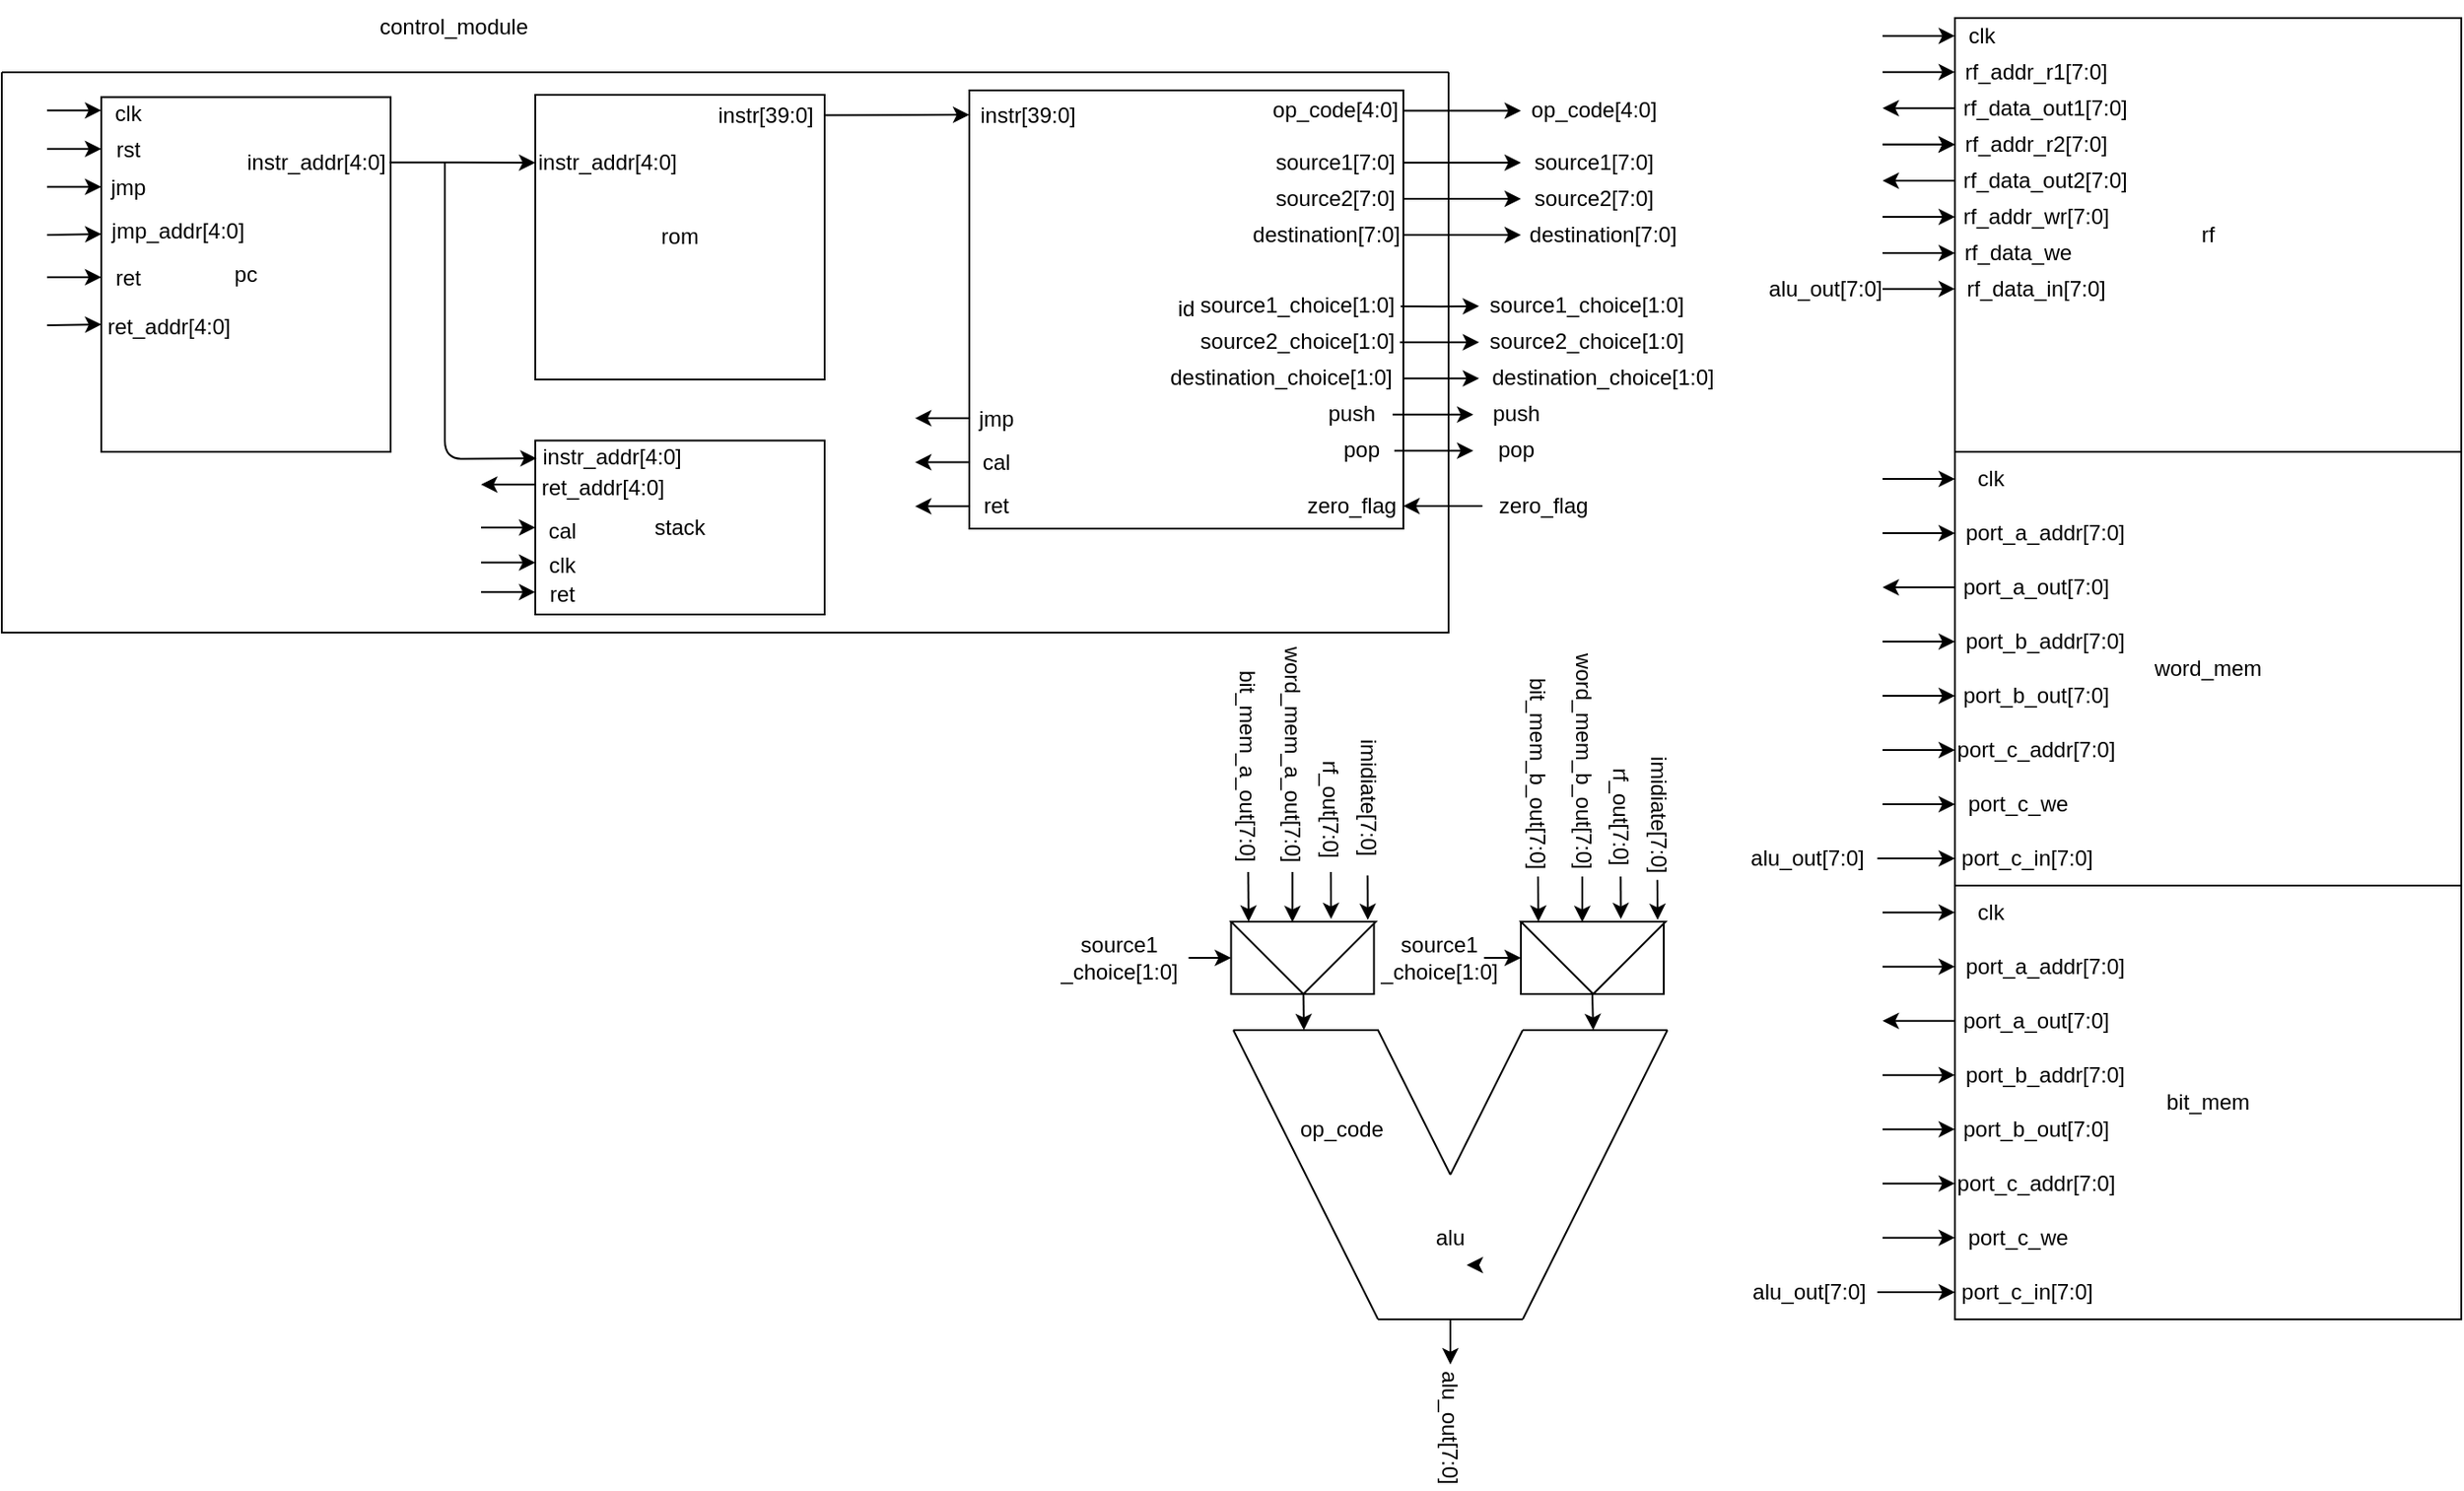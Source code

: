 <mxfile version="22.1.2" type="device">
  <diagram name="Strona-1" id="wDi4MFOJUFTcKQ-CZE2t">
    <mxGraphModel dx="2790" dy="1372" grid="1" gridSize="10" guides="1" tooltips="1" connect="1" arrows="1" fold="1" page="1" pageScale="1" pageWidth="827" pageHeight="1169" math="0" shadow="0">
      <root>
        <mxCell id="0" />
        <mxCell id="1" parent="0" />
        <mxCell id="2ktf5uOTlmVKt9XivkzN-63" value="" style="group" parent="1" vertex="1" connectable="0">
          <mxGeometry x="961" y="600" width="240" height="160" as="geometry" />
        </mxCell>
        <mxCell id="2ktf5uOTlmVKt9XivkzN-55" value="" style="endArrow=none;html=1;rounded=0;" parent="2ktf5uOTlmVKt9XivkzN-63" edge="1">
          <mxGeometry width="50" height="50" relative="1" as="geometry">
            <mxPoint x="80" y="160" as="sourcePoint" />
            <mxPoint as="targetPoint" />
          </mxGeometry>
        </mxCell>
        <mxCell id="2ktf5uOTlmVKt9XivkzN-56" value="" style="endArrow=none;html=1;rounded=0;" parent="2ktf5uOTlmVKt9XivkzN-63" edge="1">
          <mxGeometry width="50" height="50" relative="1" as="geometry">
            <mxPoint x="160" y="160" as="sourcePoint" />
            <mxPoint x="240" as="targetPoint" />
          </mxGeometry>
        </mxCell>
        <mxCell id="2ktf5uOTlmVKt9XivkzN-57" value="" style="endArrow=none;html=1;rounded=0;" parent="2ktf5uOTlmVKt9XivkzN-63" edge="1">
          <mxGeometry width="50" height="50" relative="1" as="geometry">
            <mxPoint as="sourcePoint" />
            <mxPoint x="120" y="80" as="targetPoint" />
            <Array as="points">
              <mxPoint x="20" />
              <mxPoint x="80" />
            </Array>
          </mxGeometry>
        </mxCell>
        <mxCell id="2ktf5uOTlmVKt9XivkzN-59" value="" style="endArrow=none;html=1;rounded=0;" parent="2ktf5uOTlmVKt9XivkzN-63" edge="1">
          <mxGeometry width="50" height="50" relative="1" as="geometry">
            <mxPoint x="120" y="80" as="sourcePoint" />
            <mxPoint x="160" as="targetPoint" />
          </mxGeometry>
        </mxCell>
        <mxCell id="2ktf5uOTlmVKt9XivkzN-60" value="" style="endArrow=none;html=1;rounded=0;" parent="2ktf5uOTlmVKt9XivkzN-63" edge="1">
          <mxGeometry width="50" height="50" relative="1" as="geometry">
            <mxPoint x="160" as="sourcePoint" />
            <mxPoint x="240" as="targetPoint" />
          </mxGeometry>
        </mxCell>
        <mxCell id="2ktf5uOTlmVKt9XivkzN-61" value="" style="endArrow=none;html=1;rounded=0;" parent="2ktf5uOTlmVKt9XivkzN-63" edge="1">
          <mxGeometry width="50" height="50" relative="1" as="geometry">
            <mxPoint x="80" y="160" as="sourcePoint" />
            <mxPoint x="160" y="160" as="targetPoint" />
          </mxGeometry>
        </mxCell>
        <mxCell id="2ktf5uOTlmVKt9XivkzN-62" value="alu" style="text;html=1;strokeColor=none;fillColor=none;align=center;verticalAlign=middle;whiteSpace=wrap;rounded=0;" parent="2ktf5uOTlmVKt9XivkzN-63" vertex="1">
          <mxGeometry x="90" y="100" width="60" height="30" as="geometry" />
        </mxCell>
        <mxCell id="2ktf5uOTlmVKt9XivkzN-65" value="op_code" style="text;html=1;strokeColor=none;fillColor=none;align=center;verticalAlign=middle;whiteSpace=wrap;rounded=0;" parent="2ktf5uOTlmVKt9XivkzN-63" vertex="1">
          <mxGeometry x="30" y="40" width="60" height="30" as="geometry" />
        </mxCell>
        <mxCell id="NYfhTpVZNc0cuzm_zA5v-419" style="edgeStyle=orthogonalEdgeStyle;rounded=0;orthogonalLoop=1;jettySize=auto;html=1;exitX=0.75;exitY=1;exitDx=0;exitDy=0;entryX=0.65;entryY=0.994;entryDx=0;entryDy=0;entryPerimeter=0;" edge="1" parent="2ktf5uOTlmVKt9XivkzN-63" source="2ktf5uOTlmVKt9XivkzN-62" target="2ktf5uOTlmVKt9XivkzN-62">
          <mxGeometry relative="1" as="geometry" />
        </mxCell>
        <mxCell id="5" value="" style="group" parent="1" vertex="1" connectable="0">
          <mxGeometry x="959.75" y="540" width="80" height="40" as="geometry" />
        </mxCell>
        <mxCell id="3" value="" style="rounded=0;whiteSpace=wrap;html=1;" parent="5" vertex="1">
          <mxGeometry width="79" height="40" as="geometry" />
        </mxCell>
        <mxCell id="4" value="" style="triangle;whiteSpace=wrap;html=1;direction=south;" parent="5" vertex="1">
          <mxGeometry width="80" height="40" as="geometry" />
        </mxCell>
        <mxCell id="10" value="" style="endArrow=classic;html=1;exitX=1;exitY=0.5;exitDx=0;exitDy=0;" parent="1" source="4" edge="1">
          <mxGeometry width="50" height="50" relative="1" as="geometry">
            <mxPoint x="1089.75" y="597.5" as="sourcePoint" />
            <mxPoint x="1000" y="600" as="targetPoint" />
          </mxGeometry>
        </mxCell>
        <mxCell id="24" value="" style="group;movable=1;resizable=1;rotatable=1;deletable=1;editable=1;connectable=1;" parent="1" vertex="1" connectable="0">
          <mxGeometry x="1360" y="280" width="280" height="240" as="geometry" />
        </mxCell>
        <mxCell id="13" value="word_mem" style="rounded=0;whiteSpace=wrap;html=1;movable=1;resizable=1;rotatable=1;deletable=1;editable=1;connectable=1;" parent="24" vertex="1">
          <mxGeometry width="280" height="240" as="geometry" />
        </mxCell>
        <mxCell id="14" value="clk" style="text;html=1;strokeColor=none;fillColor=none;align=center;verticalAlign=middle;whiteSpace=wrap;rounded=0;movable=1;resizable=1;rotatable=1;deletable=1;editable=1;connectable=1;" parent="24" vertex="1">
          <mxGeometry width="40" height="30" as="geometry" />
        </mxCell>
        <mxCell id="15" value="port_a_addr[7:0]" style="text;html=1;strokeColor=none;fillColor=none;align=center;verticalAlign=middle;whiteSpace=wrap;rounded=0;movable=1;resizable=1;rotatable=1;deletable=1;editable=1;connectable=1;" parent="24" vertex="1">
          <mxGeometry y="30" width="100" height="30" as="geometry" />
        </mxCell>
        <mxCell id="16" value="port_a_out[7:0]" style="text;html=1;strokeColor=none;fillColor=none;align=center;verticalAlign=middle;whiteSpace=wrap;rounded=0;movable=1;resizable=1;rotatable=1;deletable=1;editable=1;connectable=1;" parent="24" vertex="1">
          <mxGeometry y="60" width="90" height="30" as="geometry" />
        </mxCell>
        <mxCell id="17" value="port_b_addr[7:0]" style="text;html=1;strokeColor=none;fillColor=none;align=center;verticalAlign=middle;whiteSpace=wrap;rounded=0;movable=1;resizable=1;rotatable=1;deletable=1;editable=1;connectable=1;" parent="24" vertex="1">
          <mxGeometry y="90" width="100" height="30" as="geometry" />
        </mxCell>
        <mxCell id="18" value="port_b_out[7:0]" style="text;html=1;strokeColor=none;fillColor=none;align=center;verticalAlign=middle;whiteSpace=wrap;rounded=0;movable=1;resizable=1;rotatable=1;deletable=1;editable=1;connectable=1;" parent="24" vertex="1">
          <mxGeometry y="120" width="90" height="30" as="geometry" />
        </mxCell>
        <mxCell id="21" value="port_c_addr[7:0]" style="text;html=1;strokeColor=none;fillColor=none;align=center;verticalAlign=middle;whiteSpace=wrap;rounded=0;movable=1;resizable=1;rotatable=1;deletable=1;editable=1;connectable=1;" parent="24" vertex="1">
          <mxGeometry y="150" width="90" height="30" as="geometry" />
        </mxCell>
        <mxCell id="22" value="port_c_we" style="text;html=1;strokeColor=none;fillColor=none;align=center;verticalAlign=middle;whiteSpace=wrap;rounded=0;movable=1;resizable=1;rotatable=1;deletable=1;editable=1;connectable=1;" parent="24" vertex="1">
          <mxGeometry y="180" width="70" height="30" as="geometry" />
        </mxCell>
        <mxCell id="23" value="port_c_in[7:0]" style="text;html=1;strokeColor=none;fillColor=none;align=center;verticalAlign=middle;whiteSpace=wrap;rounded=0;movable=1;resizable=1;rotatable=1;deletable=1;editable=1;connectable=1;" parent="24" vertex="1">
          <mxGeometry y="210" width="80" height="30" as="geometry" />
        </mxCell>
        <mxCell id="291" style="edgeStyle=none;html=1;entryX=0;entryY=0.5;entryDx=0;entryDy=0;exitX=0;exitY=0.5;exitDx=0;exitDy=0;" parent="24" source="16" edge="1">
          <mxGeometry relative="1" as="geometry">
            <mxPoint x="-7.13" y="78.75" as="sourcePoint" />
            <mxPoint x="-40" y="75" as="targetPoint" />
          </mxGeometry>
        </mxCell>
        <mxCell id="26" value="" style="group;movable=1;resizable=1;rotatable=1;deletable=1;editable=1;connectable=1;" parent="1" vertex="1" connectable="0">
          <mxGeometry x="1360" y="520" width="280" height="240" as="geometry" />
        </mxCell>
        <mxCell id="27" value="bit_mem" style="rounded=0;whiteSpace=wrap;html=1;movable=1;resizable=1;rotatable=1;deletable=1;editable=1;connectable=1;" parent="26" vertex="1">
          <mxGeometry width="280" height="240" as="geometry" />
        </mxCell>
        <mxCell id="NYfhTpVZNc0cuzm_zA5v-528" value="clk" style="text;html=1;strokeColor=none;fillColor=none;align=center;verticalAlign=middle;whiteSpace=wrap;rounded=0;movable=1;resizable=1;rotatable=1;deletable=1;editable=1;connectable=1;" vertex="1" parent="26">
          <mxGeometry width="40" height="30" as="geometry" />
        </mxCell>
        <mxCell id="NYfhTpVZNc0cuzm_zA5v-529" value="port_a_addr[7:0]" style="text;html=1;strokeColor=none;fillColor=none;align=center;verticalAlign=middle;whiteSpace=wrap;rounded=0;movable=1;resizable=1;rotatable=1;deletable=1;editable=1;connectable=1;" vertex="1" parent="26">
          <mxGeometry y="30" width="100" height="30" as="geometry" />
        </mxCell>
        <mxCell id="NYfhTpVZNc0cuzm_zA5v-530" value="port_a_out[7:0]" style="text;html=1;strokeColor=none;fillColor=none;align=center;verticalAlign=middle;whiteSpace=wrap;rounded=0;movable=1;resizable=1;rotatable=1;deletable=1;editable=1;connectable=1;" vertex="1" parent="26">
          <mxGeometry y="60" width="90" height="30" as="geometry" />
        </mxCell>
        <mxCell id="NYfhTpVZNc0cuzm_zA5v-531" value="port_b_addr[7:0]" style="text;html=1;strokeColor=none;fillColor=none;align=center;verticalAlign=middle;whiteSpace=wrap;rounded=0;movable=1;resizable=1;rotatable=1;deletable=1;editable=1;connectable=1;" vertex="1" parent="26">
          <mxGeometry y="90" width="100" height="30" as="geometry" />
        </mxCell>
        <mxCell id="NYfhTpVZNc0cuzm_zA5v-532" value="port_b_out[7:0]" style="text;html=1;strokeColor=none;fillColor=none;align=center;verticalAlign=middle;whiteSpace=wrap;rounded=0;movable=1;resizable=1;rotatable=1;deletable=1;editable=1;connectable=1;" vertex="1" parent="26">
          <mxGeometry y="120" width="90" height="30" as="geometry" />
        </mxCell>
        <mxCell id="NYfhTpVZNc0cuzm_zA5v-533" value="port_c_addr[7:0]" style="text;html=1;strokeColor=none;fillColor=none;align=center;verticalAlign=middle;whiteSpace=wrap;rounded=0;movable=1;resizable=1;rotatable=1;deletable=1;editable=1;connectable=1;" vertex="1" parent="26">
          <mxGeometry y="150" width="90" height="30" as="geometry" />
        </mxCell>
        <mxCell id="NYfhTpVZNc0cuzm_zA5v-534" value="port_c_we" style="text;html=1;strokeColor=none;fillColor=none;align=center;verticalAlign=middle;whiteSpace=wrap;rounded=0;movable=1;resizable=1;rotatable=1;deletable=1;editable=1;connectable=1;" vertex="1" parent="26">
          <mxGeometry y="180" width="70" height="30" as="geometry" />
        </mxCell>
        <mxCell id="NYfhTpVZNc0cuzm_zA5v-535" value="port_c_in[7:0]" style="text;html=1;strokeColor=none;fillColor=none;align=center;verticalAlign=middle;whiteSpace=wrap;rounded=0;movable=1;resizable=1;rotatable=1;deletable=1;editable=1;connectable=1;" vertex="1" parent="26">
          <mxGeometry y="210" width="80" height="30" as="geometry" />
        </mxCell>
        <mxCell id="45" style="edgeStyle=none;html=1;entryX=0;entryY=0.879;entryDx=0;entryDy=0;entryPerimeter=0;" parent="1" source="37" target="4" edge="1">
          <mxGeometry relative="1" as="geometry" />
        </mxCell>
        <mxCell id="37" value="bit_mem_a_out[7:0]" style="text;html=1;strokeColor=none;fillColor=none;align=center;verticalAlign=middle;whiteSpace=wrap;rounded=0;rotation=90;" parent="1" vertex="1">
          <mxGeometry x="910" y="438.75" width="117.5" height="30" as="geometry" />
        </mxCell>
        <mxCell id="46" style="edgeStyle=none;html=1;entryX=0.006;entryY=0.576;entryDx=0;entryDy=0;entryPerimeter=0;" parent="1" source="38" target="4" edge="1">
          <mxGeometry relative="1" as="geometry" />
        </mxCell>
        <mxCell id="38" value="word_mem_a_out[7:0]" style="text;html=1;strokeColor=none;fillColor=none;align=center;verticalAlign=middle;whiteSpace=wrap;rounded=0;rotation=90;" parent="1" vertex="1">
          <mxGeometry x="929.07" y="432.81" width="129.38" height="30" as="geometry" />
        </mxCell>
        <mxCell id="47" style="edgeStyle=none;html=1;entryX=-0.036;entryY=0.309;entryDx=0;entryDy=0;entryPerimeter=0;" parent="1" source="39" target="4" edge="1">
          <mxGeometry relative="1" as="geometry" />
        </mxCell>
        <mxCell id="39" value="rf_out[7:0]" style="text;html=1;strokeColor=none;fillColor=none;align=center;verticalAlign=middle;whiteSpace=wrap;rounded=0;rotation=90;" parent="1" vertex="1">
          <mxGeometry x="979.88" y="462.63" width="69.75" height="30" as="geometry" />
        </mxCell>
        <mxCell id="48" style="edgeStyle=none;html=1;entryX=-0.024;entryY=0.055;entryDx=0;entryDy=0;entryPerimeter=0;" parent="1" source="40" target="4" edge="1">
          <mxGeometry relative="1" as="geometry" />
        </mxCell>
        <mxCell id="40" value="imidiate[7:0]" style="text;html=1;strokeColor=none;fillColor=none;align=center;verticalAlign=middle;whiteSpace=wrap;rounded=0;rotation=90;" parent="1" vertex="1">
          <mxGeometry x="992.04" y="456.39" width="85.95" height="30" as="geometry" />
        </mxCell>
        <mxCell id="101" value="rf" style="rounded=0;whiteSpace=wrap;html=1;" parent="1" vertex="1">
          <mxGeometry x="1360" y="40" width="280" height="240" as="geometry" />
        </mxCell>
        <mxCell id="102" value="clk" style="text;html=1;strokeColor=none;fillColor=none;align=center;verticalAlign=middle;whiteSpace=wrap;rounded=0;" parent="1" vertex="1">
          <mxGeometry x="1360" y="40" width="30" height="20" as="geometry" />
        </mxCell>
        <mxCell id="103" value="rf_addr_r1[7:0]" style="text;html=1;strokeColor=none;fillColor=none;align=center;verticalAlign=middle;whiteSpace=wrap;rounded=0;" parent="1" vertex="1">
          <mxGeometry x="1360" y="60" width="90" height="20" as="geometry" />
        </mxCell>
        <mxCell id="104" value="&lt;p&gt;rf_data_in[7:0]&lt;/p&gt;" style="text;html=1;strokeColor=none;fillColor=none;align=center;verticalAlign=middle;whiteSpace=wrap;rounded=0;" parent="1" vertex="1">
          <mxGeometry x="1360" y="180" width="90" height="20" as="geometry" />
        </mxCell>
        <mxCell id="107" value="rf_data_we" style="text;html=1;strokeColor=none;fillColor=none;align=center;verticalAlign=middle;whiteSpace=wrap;rounded=0;" parent="1" vertex="1">
          <mxGeometry x="1360" y="160" width="70" height="20" as="geometry" />
        </mxCell>
        <mxCell id="125" style="edgeStyle=none;html=1;" parent="1" target="117" edge="1">
          <mxGeometry relative="1" as="geometry">
            <mxPoint x="1081" y="760" as="sourcePoint" />
          </mxGeometry>
        </mxCell>
        <mxCell id="117" value="alu_out[7:0]" style="text;html=1;strokeColor=none;fillColor=none;align=center;verticalAlign=middle;whiteSpace=wrap;rounded=0;rotation=90;" parent="1" vertex="1">
          <mxGeometry x="1046.5" y="804.5" width="69" height="30" as="geometry" />
        </mxCell>
        <mxCell id="122" style="edgeStyle=none;html=1;entryX=0;entryY=0.5;entryDx=0;entryDy=0;" parent="1" target="23" edge="1">
          <mxGeometry relative="1" as="geometry">
            <mxPoint x="1317.13" y="505" as="sourcePoint" />
          </mxGeometry>
        </mxCell>
        <mxCell id="124" style="edgeStyle=none;html=1;entryX=0;entryY=0.5;entryDx=0;entryDy=0;" parent="1" edge="1">
          <mxGeometry relative="1" as="geometry">
            <mxPoint x="1360" y="745" as="targetPoint" />
            <mxPoint x="1317.13" y="745" as="sourcePoint" />
          </mxGeometry>
        </mxCell>
        <mxCell id="64" value="" style="endArrow=classic;html=1;exitX=0.5;exitY=1;exitDx=0;exitDy=0;" parent="1" source="62" edge="1">
          <mxGeometry width="50" height="50" relative="1" as="geometry">
            <mxPoint x="1250" y="600" as="sourcePoint" />
            <mxPoint x="1160" y="600" as="targetPoint" />
          </mxGeometry>
        </mxCell>
        <mxCell id="126" value="" style="group" parent="1" vertex="1" connectable="0">
          <mxGeometry x="1114" y="400" width="117.96" height="180" as="geometry" />
        </mxCell>
        <mxCell id="62" value="" style="rounded=0;whiteSpace=wrap;html=1;" parent="126" vertex="1">
          <mxGeometry x="6" y="140" width="79" height="40" as="geometry" />
        </mxCell>
        <mxCell id="63" value="" style="triangle;whiteSpace=wrap;html=1;direction=south;" parent="126" vertex="1">
          <mxGeometry x="6" y="140" width="80" height="40" as="geometry" />
        </mxCell>
        <mxCell id="65" style="edgeStyle=none;html=1;entryX=0;entryY=0.879;entryDx=0;entryDy=0;entryPerimeter=0;" parent="126" source="66" target="63" edge="1">
          <mxGeometry relative="1" as="geometry" />
        </mxCell>
        <mxCell id="66" value="bit_mem_b_out[7:0]" style="text;html=1;strokeColor=none;fillColor=none;align=center;verticalAlign=middle;whiteSpace=wrap;rounded=0;rotation=90;" parent="126" vertex="1">
          <mxGeometry x="-41.87" y="43.13" width="113.75" height="30" as="geometry" />
        </mxCell>
        <mxCell id="67" style="edgeStyle=none;html=1;entryX=0.006;entryY=0.576;entryDx=0;entryDy=0;entryPerimeter=0;" parent="126" source="68" target="63" edge="1">
          <mxGeometry relative="1" as="geometry" />
        </mxCell>
        <mxCell id="68" value="word_mem_b_out[7:0]" style="text;html=1;strokeColor=none;fillColor=none;align=center;verticalAlign=middle;whiteSpace=wrap;rounded=0;rotation=90;" parent="126" vertex="1">
          <mxGeometry x="-23.75" y="36.25" width="127.5" height="30" as="geometry" />
        </mxCell>
        <mxCell id="69" style="edgeStyle=none;html=1;entryX=-0.036;entryY=0.309;entryDx=0;entryDy=0;entryPerimeter=0;" parent="126" source="70" target="63" edge="1">
          <mxGeometry relative="1" as="geometry" />
        </mxCell>
        <mxCell id="70" value="rf_out[7:0]" style="text;html=1;strokeColor=none;fillColor=none;align=center;verticalAlign=middle;whiteSpace=wrap;rounded=0;rotation=90;" parent="126" vertex="1">
          <mxGeometry x="28" y="67" width="66" height="30" as="geometry" />
        </mxCell>
        <mxCell id="71" style="edgeStyle=none;html=1;entryX=-0.024;entryY=0.055;entryDx=0;entryDy=0;entryPerimeter=0;" parent="126" target="63" edge="1">
          <mxGeometry relative="1" as="geometry">
            <mxPoint x="81.444" y="116.875" as="sourcePoint" />
          </mxGeometry>
        </mxCell>
        <mxCell id="72" value="imidiate[7:0]" style="text;html=1;strokeColor=none;fillColor=none;align=center;verticalAlign=middle;whiteSpace=wrap;rounded=0;rotation=90;" parent="126" vertex="1">
          <mxGeometry x="46.32" y="66.05" width="71.64" height="30" as="geometry" />
        </mxCell>
        <mxCell id="155" value="" style="edgeStyle=none;html=1;entryX=0;entryY=0.5;entryDx=0;entryDy=0;" parent="1" source="152" target="3" edge="1">
          <mxGeometry relative="1" as="geometry" />
        </mxCell>
        <mxCell id="152" value="source1&lt;br&gt;_choice[1:0]" style="text;html=1;strokeColor=none;fillColor=none;align=center;verticalAlign=middle;whiteSpace=wrap;rounded=0;" parent="1" vertex="1">
          <mxGeometry x="860" y="545" width="76.25" height="30" as="geometry" />
        </mxCell>
        <mxCell id="157" value="" style="edgeStyle=none;html=1;" parent="1" source="156" edge="1">
          <mxGeometry relative="1" as="geometry">
            <mxPoint x="1120" y="560" as="targetPoint" />
          </mxGeometry>
        </mxCell>
        <mxCell id="156" value="source1&lt;br&gt;_choice[1:0]" style="text;html=1;strokeColor=none;fillColor=none;align=center;verticalAlign=middle;whiteSpace=wrap;rounded=0;" parent="1" vertex="1">
          <mxGeometry x="1050" y="545" width="49.63" height="30" as="geometry" />
        </mxCell>
        <mxCell id="158" value="" style="swimlane;startSize=0;" parent="1" vertex="1">
          <mxGeometry x="280" y="70" width="800" height="310" as="geometry" />
        </mxCell>
        <mxCell id="184" value="pc" style="rounded=0;whiteSpace=wrap;html=1;" parent="158" vertex="1">
          <mxGeometry x="55" y="13.75" width="160" height="196.25" as="geometry" />
        </mxCell>
        <mxCell id="196" style="edgeStyle=none;html=1;exitX=0.996;exitY=0.184;exitDx=0;exitDy=0;exitPerimeter=0;entryX=0;entryY=0.5;entryDx=0;entryDy=0;" parent="158" source="184" edge="1">
          <mxGeometry relative="1" as="geometry">
            <mxPoint x="295" y="50.0" as="targetPoint" />
          </mxGeometry>
        </mxCell>
        <mxCell id="185" value="rom" style="rounded=0;whiteSpace=wrap;html=1;" parent="158" vertex="1">
          <mxGeometry x="295" y="12.5" width="160" height="157.5" as="geometry" />
        </mxCell>
        <mxCell id="186" value="id" style="rounded=0;whiteSpace=wrap;html=1;" parent="158" vertex="1">
          <mxGeometry x="535" y="10" width="240" height="242.5" as="geometry" />
        </mxCell>
        <mxCell id="191" value="stack" style="rounded=0;whiteSpace=wrap;html=1;" parent="158" vertex="1">
          <mxGeometry x="295" y="203.76" width="160" height="96.24" as="geometry" />
        </mxCell>
        <mxCell id="192" value="clk" style="text;html=1;strokeColor=none;fillColor=none;align=center;verticalAlign=middle;whiteSpace=wrap;rounded=0;" parent="158" vertex="1">
          <mxGeometry x="55" y="13.75" width="30" height="18.75" as="geometry" />
        </mxCell>
        <mxCell id="193" value="rst" style="text;html=1;strokeColor=none;fillColor=none;align=center;verticalAlign=middle;whiteSpace=wrap;rounded=0;" parent="158" vertex="1">
          <mxGeometry x="55" y="32.5" width="30" height="20" as="geometry" />
        </mxCell>
        <mxCell id="194" value="jmp" style="text;html=1;strokeColor=none;fillColor=none;align=center;verticalAlign=middle;whiteSpace=wrap;rounded=0;" parent="158" vertex="1">
          <mxGeometry x="55" y="52.5" width="30" height="22" as="geometry" />
        </mxCell>
        <mxCell id="195" value="jmp_addr[4:0]" style="text;html=1;strokeColor=none;fillColor=none;align=center;verticalAlign=middle;whiteSpace=wrap;rounded=0;" parent="158" vertex="1">
          <mxGeometry x="55" y="72.5" width="85" height="30" as="geometry" />
        </mxCell>
        <mxCell id="203" value="clk" style="text;html=1;strokeColor=none;fillColor=none;align=center;verticalAlign=middle;whiteSpace=wrap;rounded=0;" parent="158" vertex="1">
          <mxGeometry x="295" y="263.76" width="30" height="18.75" as="geometry" />
        </mxCell>
        <mxCell id="212" style="edgeStyle=none;html=1;exitX=1;exitY=0.5;exitDx=0;exitDy=0;" parent="158" source="205" edge="1">
          <mxGeometry relative="1" as="geometry">
            <mxPoint x="465" y="23.5" as="sourcePoint" />
            <mxPoint x="535" y="23.5" as="targetPoint" />
          </mxGeometry>
        </mxCell>
        <mxCell id="205" value="instr[39:0]" style="text;html=1;strokeColor=none;fillColor=none;align=center;verticalAlign=middle;whiteSpace=wrap;rounded=0;" parent="158" vertex="1">
          <mxGeometry x="390" y="13.75" width="65" height="20" as="geometry" />
        </mxCell>
        <mxCell id="214" value="op_code[4:0]" style="text;html=1;strokeColor=none;fillColor=none;align=center;verticalAlign=middle;whiteSpace=wrap;rounded=0;" parent="158" vertex="1">
          <mxGeometry x="700" y="10" width="75" height="22.5" as="geometry" />
        </mxCell>
        <mxCell id="215" value="destination[7:0]" style="text;html=1;strokeColor=none;fillColor=none;align=center;verticalAlign=middle;whiteSpace=wrap;rounded=0;" parent="158" vertex="1">
          <mxGeometry x="690" y="80" width="85" height="20" as="geometry" />
        </mxCell>
        <mxCell id="216" value="source1[7:0]" style="text;html=1;strokeColor=none;fillColor=none;align=center;verticalAlign=middle;whiteSpace=wrap;rounded=0;" parent="158" vertex="1">
          <mxGeometry x="700" y="40" width="75" height="20" as="geometry" />
        </mxCell>
        <mxCell id="217" value="source2[7:0]" style="text;html=1;strokeColor=none;fillColor=none;align=center;verticalAlign=middle;whiteSpace=wrap;rounded=0;" parent="158" vertex="1">
          <mxGeometry x="700" y="60" width="75" height="20" as="geometry" />
        </mxCell>
        <mxCell id="227" value="jmp" style="text;html=1;strokeColor=none;fillColor=none;align=center;verticalAlign=middle;whiteSpace=wrap;rounded=0;" parent="158" vertex="1">
          <mxGeometry x="535" y="179.39" width="30" height="24.37" as="geometry" />
        </mxCell>
        <mxCell id="228" value="cal" style="text;html=1;strokeColor=none;fillColor=none;align=center;verticalAlign=middle;whiteSpace=wrap;rounded=0;" parent="158" vertex="1">
          <mxGeometry x="535" y="203.76" width="30" height="24.37" as="geometry" />
        </mxCell>
        <mxCell id="229" value="ret" style="text;html=1;strokeColor=none;fillColor=none;align=center;verticalAlign=middle;whiteSpace=wrap;rounded=0;" parent="158" vertex="1">
          <mxGeometry x="535" y="228.13" width="30" height="24.37" as="geometry" />
        </mxCell>
        <mxCell id="233" value="" style="endArrow=classic;html=1;exitX=1;exitY=0.5;exitDx=0;exitDy=0;" parent="158" edge="1">
          <mxGeometry width="50" height="50" relative="1" as="geometry">
            <mxPoint x="265" y="271.3" as="sourcePoint" />
            <mxPoint x="295" y="271.3" as="targetPoint" />
          </mxGeometry>
        </mxCell>
        <mxCell id="235" value="" style="endArrow=classic;html=1;exitX=1;exitY=0.5;exitDx=0;exitDy=0;" parent="158" edge="1">
          <mxGeometry width="50" height="50" relative="1" as="geometry">
            <mxPoint x="265" y="251.87" as="sourcePoint" />
            <mxPoint x="295" y="251.87" as="targetPoint" />
          </mxGeometry>
        </mxCell>
        <mxCell id="236" value="" style="endArrow=classic;html=1;exitX=1;exitY=0.5;exitDx=0;exitDy=0;" parent="158" edge="1">
          <mxGeometry width="50" height="50" relative="1" as="geometry">
            <mxPoint x="25" y="21.07" as="sourcePoint" />
            <mxPoint x="55" y="21.07" as="targetPoint" />
          </mxGeometry>
        </mxCell>
        <mxCell id="237" value="" style="endArrow=classic;html=1;exitX=1;exitY=0.5;exitDx=0;exitDy=0;" parent="158" edge="1">
          <mxGeometry width="50" height="50" relative="1" as="geometry">
            <mxPoint x="25.0" y="42.42" as="sourcePoint" />
            <mxPoint x="55.0" y="42.42" as="targetPoint" />
          </mxGeometry>
        </mxCell>
        <mxCell id="238" value="" style="endArrow=classic;html=1;exitX=1;exitY=0.5;exitDx=0;exitDy=0;" parent="158" edge="1">
          <mxGeometry width="50" height="50" relative="1" as="geometry">
            <mxPoint x="25.0" y="63.42" as="sourcePoint" />
            <mxPoint x="55" y="63.42" as="targetPoint" />
          </mxGeometry>
        </mxCell>
        <mxCell id="240" value="" style="endArrow=classic;html=1;exitX=1;exitY=0.5;exitDx=0;exitDy=0;" parent="158" edge="1">
          <mxGeometry width="50" height="50" relative="1" as="geometry">
            <mxPoint x="535" y="191.43" as="sourcePoint" />
            <mxPoint x="505" y="191.43" as="targetPoint" />
          </mxGeometry>
        </mxCell>
        <mxCell id="241" value="" style="endArrow=classic;html=1;exitX=1;exitY=0.5;exitDx=0;exitDy=0;" parent="158" edge="1">
          <mxGeometry width="50" height="50" relative="1" as="geometry">
            <mxPoint x="535" y="215.8" as="sourcePoint" />
            <mxPoint x="505" y="215.8" as="targetPoint" />
          </mxGeometry>
        </mxCell>
        <mxCell id="242" value="" style="endArrow=classic;html=1;exitX=1;exitY=0.5;exitDx=0;exitDy=0;" parent="158" edge="1">
          <mxGeometry width="50" height="50" relative="1" as="geometry">
            <mxPoint x="535" y="240.17" as="sourcePoint" />
            <mxPoint x="505" y="240.17" as="targetPoint" />
          </mxGeometry>
        </mxCell>
        <mxCell id="250" style="edgeStyle=none;html=1;entryX=0.001;entryY=0.567;entryDx=0;entryDy=0;entryPerimeter=0;" parent="158" target="195" edge="1">
          <mxGeometry relative="1" as="geometry">
            <mxPoint x="25" y="90" as="sourcePoint" />
          </mxGeometry>
        </mxCell>
        <mxCell id="257" value="instr_addr[4:0]" style="text;html=1;strokeColor=none;fillColor=none;align=center;verticalAlign=middle;whiteSpace=wrap;rounded=0;" parent="158" vertex="1">
          <mxGeometry x="295" y="203.76" width="85" height="17.5" as="geometry" />
        </mxCell>
        <mxCell id="258" value="ret_addr[4:0]" style="text;html=1;strokeColor=none;fillColor=none;align=center;verticalAlign=middle;whiteSpace=wrap;rounded=0;" parent="158" vertex="1">
          <mxGeometry x="295" y="221.26" width="75" height="17.5" as="geometry" />
        </mxCell>
        <mxCell id="260" value="" style="endArrow=classic;html=1;exitX=1;exitY=0.5;exitDx=0;exitDy=0;" parent="158" edge="1">
          <mxGeometry width="50" height="50" relative="1" as="geometry">
            <mxPoint x="295" y="228.13" as="sourcePoint" />
            <mxPoint x="265" y="228.13" as="targetPoint" />
          </mxGeometry>
        </mxCell>
        <mxCell id="262" value="" style="endArrow=classic;html=1;entryX=0.009;entryY=0.561;entryDx=0;entryDy=0;entryPerimeter=0;" parent="158" target="257" edge="1">
          <mxGeometry width="50" height="50" relative="1" as="geometry">
            <mxPoint x="245" y="50" as="sourcePoint" />
            <mxPoint x="295" y="141.08" as="targetPoint" />
            <Array as="points">
              <mxPoint x="245" y="141" />
              <mxPoint x="245" y="214" />
            </Array>
          </mxGeometry>
        </mxCell>
        <mxCell id="398" value="ret" style="text;html=1;strokeColor=none;fillColor=none;align=center;verticalAlign=middle;whiteSpace=wrap;rounded=0;" parent="158" vertex="1">
          <mxGeometry x="295" y="283.76" width="30" height="11.25" as="geometry" />
        </mxCell>
        <mxCell id="400" value="" style="endArrow=classic;html=1;exitX=1;exitY=0.5;exitDx=0;exitDy=0;" parent="158" edge="1">
          <mxGeometry width="50" height="50" relative="1" as="geometry">
            <mxPoint x="265" y="287.57" as="sourcePoint" />
            <mxPoint x="295" y="287.57" as="targetPoint" />
          </mxGeometry>
        </mxCell>
        <mxCell id="402" value="cal" style="text;html=1;strokeColor=none;fillColor=none;align=center;verticalAlign=middle;whiteSpace=wrap;rounded=0;" parent="158" vertex="1">
          <mxGeometry x="295" y="243.76" width="30" height="20" as="geometry" />
        </mxCell>
        <mxCell id="405" value="source1_choice[1:0]" style="text;html=1;strokeColor=none;fillColor=none;align=center;verticalAlign=middle;whiteSpace=wrap;rounded=0;" parent="158" vertex="1">
          <mxGeometry x="660" y="119.39" width="113.13" height="20" as="geometry" />
        </mxCell>
        <mxCell id="406" value="source2_choice[1:0]" style="text;html=1;strokeColor=none;fillColor=none;align=center;verticalAlign=middle;whiteSpace=wrap;rounded=0;" parent="158" vertex="1">
          <mxGeometry x="660" y="139.39" width="113.13" height="20" as="geometry" />
        </mxCell>
        <mxCell id="NYfhTpVZNc0cuzm_zA5v-410" value="ret" style="text;html=1;strokeColor=none;fillColor=none;align=center;verticalAlign=middle;whiteSpace=wrap;rounded=0;" vertex="1" parent="158">
          <mxGeometry x="55" y="102.5" width="30" height="22" as="geometry" />
        </mxCell>
        <mxCell id="NYfhTpVZNc0cuzm_zA5v-412" value="" style="endArrow=classic;html=1;exitX=1;exitY=0.5;exitDx=0;exitDy=0;" edge="1" parent="158">
          <mxGeometry width="50" height="50" relative="1" as="geometry">
            <mxPoint x="25.0" y="113.42" as="sourcePoint" />
            <mxPoint x="55" y="113.42" as="targetPoint" />
          </mxGeometry>
        </mxCell>
        <mxCell id="NYfhTpVZNc0cuzm_zA5v-413" style="edgeStyle=none;html=1;entryX=0.001;entryY=0.567;entryDx=0;entryDy=0;entryPerimeter=0;" edge="1" parent="158">
          <mxGeometry relative="1" as="geometry">
            <mxPoint x="25" y="140" as="sourcePoint" />
            <mxPoint x="55.06" y="139.51" as="targetPoint" />
          </mxGeometry>
        </mxCell>
        <mxCell id="NYfhTpVZNc0cuzm_zA5v-414" value="ret_addr[4:0]" style="text;html=1;strokeColor=none;fillColor=none;align=center;verticalAlign=middle;whiteSpace=wrap;rounded=0;" vertex="1" parent="158">
          <mxGeometry x="55" y="126.25" width="75" height="30" as="geometry" />
        </mxCell>
        <mxCell id="NYfhTpVZNc0cuzm_zA5v-416" value="destination_choice[1:0]" style="text;html=1;strokeColor=none;fillColor=none;align=center;verticalAlign=middle;whiteSpace=wrap;rounded=0;" vertex="1" parent="158">
          <mxGeometry x="640" y="159.39" width="135" height="20" as="geometry" />
        </mxCell>
        <mxCell id="NYfhTpVZNc0cuzm_zA5v-474" value="push" style="text;html=1;strokeColor=none;fillColor=none;align=center;verticalAlign=middle;whiteSpace=wrap;rounded=0;" vertex="1" parent="158">
          <mxGeometry x="724.07" y="179.39" width="45" height="20" as="geometry" />
        </mxCell>
        <mxCell id="NYfhTpVZNc0cuzm_zA5v-476" value="pop" style="text;html=1;strokeColor=none;fillColor=none;align=center;verticalAlign=middle;whiteSpace=wrap;rounded=0;" vertex="1" parent="158">
          <mxGeometry x="734.07" y="199.39" width="35.93" height="20" as="geometry" />
        </mxCell>
        <mxCell id="NYfhTpVZNc0cuzm_zA5v-498" value="instr_addr[4:0]" style="text;html=1;strokeColor=none;fillColor=none;align=center;verticalAlign=middle;whiteSpace=wrap;rounded=0;" vertex="1" parent="158">
          <mxGeometry x="134" y="40" width="80" height="20" as="geometry" />
        </mxCell>
        <mxCell id="NYfhTpVZNc0cuzm_zA5v-499" value="instr_addr[4:0]" style="text;html=1;strokeColor=none;fillColor=none;align=center;verticalAlign=middle;whiteSpace=wrap;rounded=0;" vertex="1" parent="158">
          <mxGeometry x="295" y="40" width="80" height="20" as="geometry" />
        </mxCell>
        <mxCell id="NYfhTpVZNc0cuzm_zA5v-500" value="instr[39:0]" style="text;html=1;strokeColor=none;fillColor=none;align=center;verticalAlign=middle;whiteSpace=wrap;rounded=0;" vertex="1" parent="158">
          <mxGeometry x="535" y="13.75" width="65" height="20" as="geometry" />
        </mxCell>
        <mxCell id="NYfhTpVZNc0cuzm_zA5v-527" value="zero_flag" style="text;html=1;strokeColor=none;fillColor=none;align=center;verticalAlign=middle;whiteSpace=wrap;rounded=0;" vertex="1" parent="158">
          <mxGeometry x="718.88" y="230.32" width="55.37" height="20" as="geometry" />
        </mxCell>
        <mxCell id="266" value="control_module" style="text;html=1;strokeColor=none;fillColor=none;align=center;verticalAlign=middle;whiteSpace=wrap;rounded=0;" parent="1" vertex="1">
          <mxGeometry x="480" y="30" width="100" height="30" as="geometry" />
        </mxCell>
        <mxCell id="289" style="edgeStyle=none;html=1;entryX=0;entryY=0.5;entryDx=0;entryDy=0;" parent="1" target="14" edge="1">
          <mxGeometry relative="1" as="geometry">
            <mxPoint x="1320" y="295" as="sourcePoint" />
            <mxPoint x="1360" y="298.52" as="targetPoint" />
          </mxGeometry>
        </mxCell>
        <mxCell id="290" style="edgeStyle=none;html=1;entryX=0;entryY=0.5;entryDx=0;entryDy=0;" parent="1" target="15" edge="1">
          <mxGeometry relative="1" as="geometry">
            <mxPoint x="1320" y="325" as="sourcePoint" />
            <mxPoint x="1352.87" y="328.52" as="targetPoint" />
          </mxGeometry>
        </mxCell>
        <mxCell id="292" style="edgeStyle=none;html=1;exitX=0;exitY=0.5;exitDx=0;exitDy=0;entryX=0;entryY=0.5;entryDx=0;entryDy=0;" parent="1" target="21" edge="1">
          <mxGeometry relative="1" as="geometry">
            <mxPoint x="1320" y="445" as="sourcePoint" />
            <mxPoint x="1360" y="442.5" as="targetPoint" />
          </mxGeometry>
        </mxCell>
        <mxCell id="293" style="edgeStyle=none;html=1;entryX=0;entryY=0.5;entryDx=0;entryDy=0;" parent="1" target="17" edge="1">
          <mxGeometry relative="1" as="geometry">
            <mxPoint x="1320" y="385" as="sourcePoint" />
            <mxPoint x="1360" y="382.5" as="targetPoint" />
          </mxGeometry>
        </mxCell>
        <mxCell id="294" style="edgeStyle=none;html=1;entryX=0;entryY=0.5;entryDx=0;entryDy=0;" parent="1" target="18" edge="1">
          <mxGeometry relative="1" as="geometry">
            <mxPoint x="1320" y="415" as="sourcePoint" />
            <mxPoint x="1360" y="412.5" as="targetPoint" />
          </mxGeometry>
        </mxCell>
        <mxCell id="298" style="edgeStyle=none;html=1;entryX=0;entryY=0.5;entryDx=0;entryDy=0;" parent="1" target="22" edge="1">
          <mxGeometry relative="1" as="geometry">
            <mxPoint x="1320" y="475" as="sourcePoint" />
            <mxPoint x="1357.13" y="469.89" as="targetPoint" />
          </mxGeometry>
        </mxCell>
        <mxCell id="313" style="edgeStyle=none;html=1;entryX=0;entryY=0.5;entryDx=0;entryDy=0;exitX=0;exitY=0.5;exitDx=0;exitDy=0;" parent="1" edge="1">
          <mxGeometry relative="1" as="geometry">
            <mxPoint x="1360" y="594.84" as="sourcePoint" />
            <mxPoint x="1320" y="594.84" as="targetPoint" />
          </mxGeometry>
        </mxCell>
        <mxCell id="314" style="edgeStyle=none;html=1;entryX=0;entryY=0.5;entryDx=0;entryDy=0;" parent="1" edge="1">
          <mxGeometry relative="1" as="geometry">
            <mxPoint x="1320" y="534.84" as="sourcePoint" />
            <mxPoint x="1360" y="534.84" as="targetPoint" />
          </mxGeometry>
        </mxCell>
        <mxCell id="315" style="edgeStyle=none;html=1;entryX=0;entryY=0.5;entryDx=0;entryDy=0;" parent="1" edge="1">
          <mxGeometry relative="1" as="geometry">
            <mxPoint x="1320" y="564.84" as="sourcePoint" />
            <mxPoint x="1360" y="564.84" as="targetPoint" />
          </mxGeometry>
        </mxCell>
        <mxCell id="316" style="edgeStyle=none;html=1;exitX=0;exitY=0.5;exitDx=0;exitDy=0;entryX=0;entryY=0.5;entryDx=0;entryDy=0;" parent="1" edge="1">
          <mxGeometry relative="1" as="geometry">
            <mxPoint x="1320" y="684.84" as="sourcePoint" />
            <mxPoint x="1360" y="684.84" as="targetPoint" />
          </mxGeometry>
        </mxCell>
        <mxCell id="317" style="edgeStyle=none;html=1;entryX=0;entryY=0.5;entryDx=0;entryDy=0;" parent="1" edge="1">
          <mxGeometry relative="1" as="geometry">
            <mxPoint x="1320" y="624.84" as="sourcePoint" />
            <mxPoint x="1360" y="624.84" as="targetPoint" />
          </mxGeometry>
        </mxCell>
        <mxCell id="318" style="edgeStyle=none;html=1;entryX=0;entryY=0.5;entryDx=0;entryDy=0;" parent="1" edge="1">
          <mxGeometry relative="1" as="geometry">
            <mxPoint x="1320" y="654.84" as="sourcePoint" />
            <mxPoint x="1360" y="654.84" as="targetPoint" />
          </mxGeometry>
        </mxCell>
        <mxCell id="319" style="edgeStyle=none;html=1;entryX=0;entryY=0.5;entryDx=0;entryDy=0;" parent="1" edge="1">
          <mxGeometry relative="1" as="geometry">
            <mxPoint x="1320" y="714.84" as="sourcePoint" />
            <mxPoint x="1360" y="714.84" as="targetPoint" />
          </mxGeometry>
        </mxCell>
        <mxCell id="320" value="rf_addr_r2[7:0]" style="text;html=1;strokeColor=none;fillColor=none;align=center;verticalAlign=middle;whiteSpace=wrap;rounded=0;" parent="1" vertex="1">
          <mxGeometry x="1360" y="100" width="90" height="20" as="geometry" />
        </mxCell>
        <mxCell id="321" value="rf_data_out1[7:0]" style="text;html=1;strokeColor=none;fillColor=none;align=center;verticalAlign=middle;whiteSpace=wrap;rounded=0;" parent="1" vertex="1">
          <mxGeometry x="1360" y="80" width="100" height="20" as="geometry" />
        </mxCell>
        <mxCell id="322" value="rf_data_out2[7:0]" style="text;html=1;strokeColor=none;fillColor=none;align=center;verticalAlign=middle;whiteSpace=wrap;rounded=0;" parent="1" vertex="1">
          <mxGeometry x="1360" y="120" width="100" height="20" as="geometry" />
        </mxCell>
        <mxCell id="323" value="rf_addr_wr[7:0]" style="text;html=1;strokeColor=none;fillColor=none;align=center;verticalAlign=middle;whiteSpace=wrap;rounded=0;" parent="1" vertex="1">
          <mxGeometry x="1360" y="140" width="90" height="20" as="geometry" />
        </mxCell>
        <mxCell id="327" style="edgeStyle=none;html=1;entryX=0;entryY=0.5;entryDx=0;entryDy=0;" parent="1" edge="1">
          <mxGeometry relative="1" as="geometry">
            <mxPoint x="1320" y="49.83" as="sourcePoint" />
            <mxPoint x="1360" y="49.83" as="targetPoint" />
          </mxGeometry>
        </mxCell>
        <mxCell id="328" style="edgeStyle=none;html=1;entryX=0;entryY=0.5;entryDx=0;entryDy=0;" parent="1" edge="1">
          <mxGeometry relative="1" as="geometry">
            <mxPoint x="1320" y="69.83" as="sourcePoint" />
            <mxPoint x="1360" y="69.83" as="targetPoint" />
          </mxGeometry>
        </mxCell>
        <mxCell id="329" style="edgeStyle=none;html=1;entryX=0;entryY=0.5;entryDx=0;entryDy=0;" parent="1" edge="1">
          <mxGeometry relative="1" as="geometry">
            <mxPoint x="1360" y="89.83" as="sourcePoint" />
            <mxPoint x="1320" y="89.83" as="targetPoint" />
          </mxGeometry>
        </mxCell>
        <mxCell id="330" style="edgeStyle=none;html=1;entryX=0;entryY=0.5;entryDx=0;entryDy=0;" parent="1" edge="1">
          <mxGeometry relative="1" as="geometry">
            <mxPoint x="1320" y="109.83" as="sourcePoint" />
            <mxPoint x="1360" y="109.83" as="targetPoint" />
          </mxGeometry>
        </mxCell>
        <mxCell id="332" style="edgeStyle=none;html=1;entryX=0;entryY=0.5;entryDx=0;entryDy=0;" parent="1" edge="1">
          <mxGeometry relative="1" as="geometry">
            <mxPoint x="1320" y="110.0" as="sourcePoint" />
            <mxPoint x="1360" y="110.0" as="targetPoint" />
          </mxGeometry>
        </mxCell>
        <mxCell id="333" style="edgeStyle=none;html=1;entryX=0;entryY=0.5;entryDx=0;entryDy=0;" parent="1" edge="1">
          <mxGeometry relative="1" as="geometry">
            <mxPoint x="1360" y="130" as="sourcePoint" />
            <mxPoint x="1320" y="130" as="targetPoint" />
          </mxGeometry>
        </mxCell>
        <mxCell id="334" style="edgeStyle=none;html=1;entryX=0;entryY=0.5;entryDx=0;entryDy=0;" parent="1" edge="1">
          <mxGeometry relative="1" as="geometry">
            <mxPoint x="1320" y="150" as="sourcePoint" />
            <mxPoint x="1360" y="150" as="targetPoint" />
          </mxGeometry>
        </mxCell>
        <mxCell id="335" style="edgeStyle=none;html=1;entryX=0;entryY=0.5;entryDx=0;entryDy=0;" parent="1" edge="1">
          <mxGeometry relative="1" as="geometry">
            <mxPoint x="1320" y="170.0" as="sourcePoint" />
            <mxPoint x="1360" y="170.0" as="targetPoint" />
          </mxGeometry>
        </mxCell>
        <mxCell id="336" style="edgeStyle=none;html=1;entryX=0;entryY=0.5;entryDx=0;entryDy=0;" parent="1" edge="1">
          <mxGeometry relative="1" as="geometry">
            <mxPoint x="1320" y="189.83" as="sourcePoint" />
            <mxPoint x="1360" y="189.83" as="targetPoint" />
            <Array as="points">
              <mxPoint x="1340" y="189.83" />
            </Array>
          </mxGeometry>
        </mxCell>
        <mxCell id="337" value="alu_out[7:0]" style="text;html=1;strokeColor=none;fillColor=none;align=center;verticalAlign=middle;whiteSpace=wrap;rounded=0;rotation=0;" parent="1" vertex="1">
          <mxGeometry x="1250" y="175" width="77.13" height="30" as="geometry" />
        </mxCell>
        <mxCell id="NYfhTpVZNc0cuzm_zA5v-489" style="edgeStyle=orthogonalEdgeStyle;rounded=0;orthogonalLoop=1;jettySize=auto;html=1;" edge="1" parent="1" source="215">
          <mxGeometry relative="1" as="geometry">
            <mxPoint x="1120.01" y="160" as="targetPoint" />
          </mxGeometry>
        </mxCell>
        <mxCell id="NYfhTpVZNc0cuzm_zA5v-490" style="edgeStyle=orthogonalEdgeStyle;rounded=0;orthogonalLoop=1;jettySize=auto;html=1;entryX=0;entryY=0.5;entryDx=0;entryDy=0;" edge="1" parent="1" source="217">
          <mxGeometry relative="1" as="geometry">
            <mxPoint x="1120.01" y="140.0" as="targetPoint" />
          </mxGeometry>
        </mxCell>
        <mxCell id="NYfhTpVZNc0cuzm_zA5v-491" style="edgeStyle=orthogonalEdgeStyle;rounded=0;orthogonalLoop=1;jettySize=auto;html=1;entryX=0;entryY=0.5;entryDx=0;entryDy=0;" edge="1" parent="1" source="216">
          <mxGeometry relative="1" as="geometry">
            <mxPoint x="1120.01" y="120" as="targetPoint" />
          </mxGeometry>
        </mxCell>
        <mxCell id="NYfhTpVZNc0cuzm_zA5v-492" style="edgeStyle=orthogonalEdgeStyle;rounded=0;orthogonalLoop=1;jettySize=auto;html=1;entryX=0;entryY=0.5;entryDx=0;entryDy=0;" edge="1" parent="1" source="214">
          <mxGeometry relative="1" as="geometry">
            <mxPoint x="1120.01" y="91.25" as="targetPoint" />
          </mxGeometry>
        </mxCell>
        <mxCell id="NYfhTpVZNc0cuzm_zA5v-493" style="edgeStyle=orthogonalEdgeStyle;rounded=0;orthogonalLoop=1;jettySize=auto;html=1;exitX=0.994;exitY=0.493;exitDx=0;exitDy=0;exitPerimeter=0;" edge="1" parent="1" source="186">
          <mxGeometry relative="1" as="geometry">
            <mxPoint x="1060" y="200" as="sourcePoint" />
            <mxPoint x="1096.88" y="199.398" as="targetPoint" />
          </mxGeometry>
        </mxCell>
        <mxCell id="NYfhTpVZNc0cuzm_zA5v-494" style="edgeStyle=orthogonalEdgeStyle;rounded=0;orthogonalLoop=1;jettySize=auto;html=1;entryX=0;entryY=0.5;entryDx=0;entryDy=0;" edge="1" parent="1" source="406">
          <mxGeometry relative="1" as="geometry">
            <mxPoint x="1096.88" y="219.39" as="targetPoint" />
          </mxGeometry>
        </mxCell>
        <mxCell id="NYfhTpVZNc0cuzm_zA5v-495" style="edgeStyle=orthogonalEdgeStyle;rounded=0;orthogonalLoop=1;jettySize=auto;html=1;" edge="1" parent="1" source="NYfhTpVZNc0cuzm_zA5v-416">
          <mxGeometry relative="1" as="geometry">
            <mxPoint x="1096.88" y="239.39" as="targetPoint" />
          </mxGeometry>
        </mxCell>
        <mxCell id="NYfhTpVZNc0cuzm_zA5v-496" style="edgeStyle=orthogonalEdgeStyle;rounded=0;orthogonalLoop=1;jettySize=auto;html=1;" edge="1" parent="1" source="NYfhTpVZNc0cuzm_zA5v-474">
          <mxGeometry relative="1" as="geometry">
            <mxPoint x="1093.7" y="259.39" as="targetPoint" />
          </mxGeometry>
        </mxCell>
        <mxCell id="NYfhTpVZNc0cuzm_zA5v-497" style="edgeStyle=orthogonalEdgeStyle;rounded=0;orthogonalLoop=1;jettySize=auto;html=1;exitX=1;exitY=0.5;exitDx=0;exitDy=0;" edge="1" parent="1" source="NYfhTpVZNc0cuzm_zA5v-476">
          <mxGeometry relative="1" as="geometry">
            <mxPoint x="1060" y="279" as="sourcePoint" />
            <mxPoint x="1093.7" y="279.39" as="targetPoint" />
          </mxGeometry>
        </mxCell>
        <mxCell id="NYfhTpVZNc0cuzm_zA5v-503" value="op_code[4:0]" style="text;html=1;strokeColor=none;fillColor=none;align=center;verticalAlign=middle;whiteSpace=wrap;rounded=0;" vertex="1" parent="1">
          <mxGeometry x="1122.76" y="80" width="75" height="22.5" as="geometry" />
        </mxCell>
        <mxCell id="NYfhTpVZNc0cuzm_zA5v-504" value="destination[7:0]" style="text;html=1;strokeColor=none;fillColor=none;align=center;verticalAlign=middle;whiteSpace=wrap;rounded=0;" vertex="1" parent="1">
          <mxGeometry x="1122.76" y="150" width="85" height="20" as="geometry" />
        </mxCell>
        <mxCell id="NYfhTpVZNc0cuzm_zA5v-505" value="source1[7:0]" style="text;html=1;strokeColor=none;fillColor=none;align=center;verticalAlign=middle;whiteSpace=wrap;rounded=0;" vertex="1" parent="1">
          <mxGeometry x="1122.76" y="110" width="75" height="20" as="geometry" />
        </mxCell>
        <mxCell id="NYfhTpVZNc0cuzm_zA5v-506" value="source2[7:0]" style="text;html=1;strokeColor=none;fillColor=none;align=center;verticalAlign=middle;whiteSpace=wrap;rounded=0;" vertex="1" parent="1">
          <mxGeometry x="1122.76" y="130" width="75" height="20" as="geometry" />
        </mxCell>
        <mxCell id="NYfhTpVZNc0cuzm_zA5v-507" value="source1_choice[1:0]" style="text;html=1;strokeColor=none;fillColor=none;align=center;verticalAlign=middle;whiteSpace=wrap;rounded=0;" vertex="1" parent="1">
          <mxGeometry x="1099.63" y="189.39" width="113.13" height="20" as="geometry" />
        </mxCell>
        <mxCell id="NYfhTpVZNc0cuzm_zA5v-508" value="source2_choice[1:0]" style="text;html=1;strokeColor=none;fillColor=none;align=center;verticalAlign=middle;whiteSpace=wrap;rounded=0;" vertex="1" parent="1">
          <mxGeometry x="1099.63" y="209.39" width="113.13" height="20" as="geometry" />
        </mxCell>
        <mxCell id="NYfhTpVZNc0cuzm_zA5v-509" value="destination_choice[1:0]" style="text;html=1;strokeColor=none;fillColor=none;align=center;verticalAlign=middle;whiteSpace=wrap;rounded=0;" vertex="1" parent="1">
          <mxGeometry x="1097.76" y="229.39" width="135" height="20" as="geometry" />
        </mxCell>
        <mxCell id="NYfhTpVZNc0cuzm_zA5v-510" value="push" style="text;html=1;strokeColor=none;fillColor=none;align=center;verticalAlign=middle;whiteSpace=wrap;rounded=0;" vertex="1" parent="1">
          <mxGeometry x="1094.63" y="249.39" width="45" height="20" as="geometry" />
        </mxCell>
        <mxCell id="NYfhTpVZNc0cuzm_zA5v-511" value="pop" style="text;html=1;strokeColor=none;fillColor=none;align=center;verticalAlign=middle;whiteSpace=wrap;rounded=0;" vertex="1" parent="1">
          <mxGeometry x="1099.63" y="269.39" width="35" height="20" as="geometry" />
        </mxCell>
        <mxCell id="NYfhTpVZNc0cuzm_zA5v-524" style="edgeStyle=orthogonalEdgeStyle;rounded=0;orthogonalLoop=1;jettySize=auto;html=1;exitX=1;exitY=0.5;exitDx=0;exitDy=0;" edge="1" parent="1">
          <mxGeometry relative="1" as="geometry">
            <mxPoint x="1098.7" y="310" as="sourcePoint" />
            <mxPoint x="1055" y="310.0" as="targetPoint" />
          </mxGeometry>
        </mxCell>
        <mxCell id="NYfhTpVZNc0cuzm_zA5v-525" value="zero_flag" style="text;html=1;strokeColor=none;fillColor=none;align=center;verticalAlign=middle;whiteSpace=wrap;rounded=0;" vertex="1" parent="1">
          <mxGeometry x="1104.63" y="300" width="55.37" height="20" as="geometry" />
        </mxCell>
        <mxCell id="NYfhTpVZNc0cuzm_zA5v-536" value="alu_out[7:0]" style="text;html=1;strokeColor=none;fillColor=none;align=center;verticalAlign=middle;whiteSpace=wrap;rounded=0;rotation=0;" vertex="1" parent="1">
          <mxGeometry x="1240" y="490" width="77.13" height="30" as="geometry" />
        </mxCell>
        <mxCell id="NYfhTpVZNc0cuzm_zA5v-537" value="alu_out[7:0]" style="text;html=1;strokeColor=none;fillColor=none;align=center;verticalAlign=middle;whiteSpace=wrap;rounded=0;rotation=0;" vertex="1" parent="1">
          <mxGeometry x="1241" y="730" width="77.13" height="30" as="geometry" />
        </mxCell>
      </root>
    </mxGraphModel>
  </diagram>
</mxfile>
